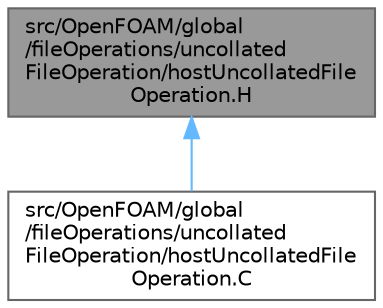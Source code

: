 digraph "src/OpenFOAM/global/fileOperations/uncollatedFileOperation/hostUncollatedFileOperation.H"
{
 // LATEX_PDF_SIZE
  bgcolor="transparent";
  edge [fontname=Helvetica,fontsize=10,labelfontname=Helvetica,labelfontsize=10];
  node [fontname=Helvetica,fontsize=10,shape=box,height=0.2,width=0.4];
  Node1 [id="Node000001",label="src/OpenFOAM/global\l/fileOperations/uncollated\lFileOperation/hostUncollatedFile\lOperation.H",height=0.2,width=0.4,color="gray40", fillcolor="grey60", style="filled", fontcolor="black",tooltip=" "];
  Node1 -> Node2 [id="edge1_Node000001_Node000002",dir="back",color="steelblue1",style="solid",tooltip=" "];
  Node2 [id="Node000002",label="src/OpenFOAM/global\l/fileOperations/uncollated\lFileOperation/hostUncollatedFile\lOperation.C",height=0.2,width=0.4,color="grey40", fillcolor="white", style="filled",URL="$hostUncollatedFileOperation_8C.html",tooltip=" "];
}
